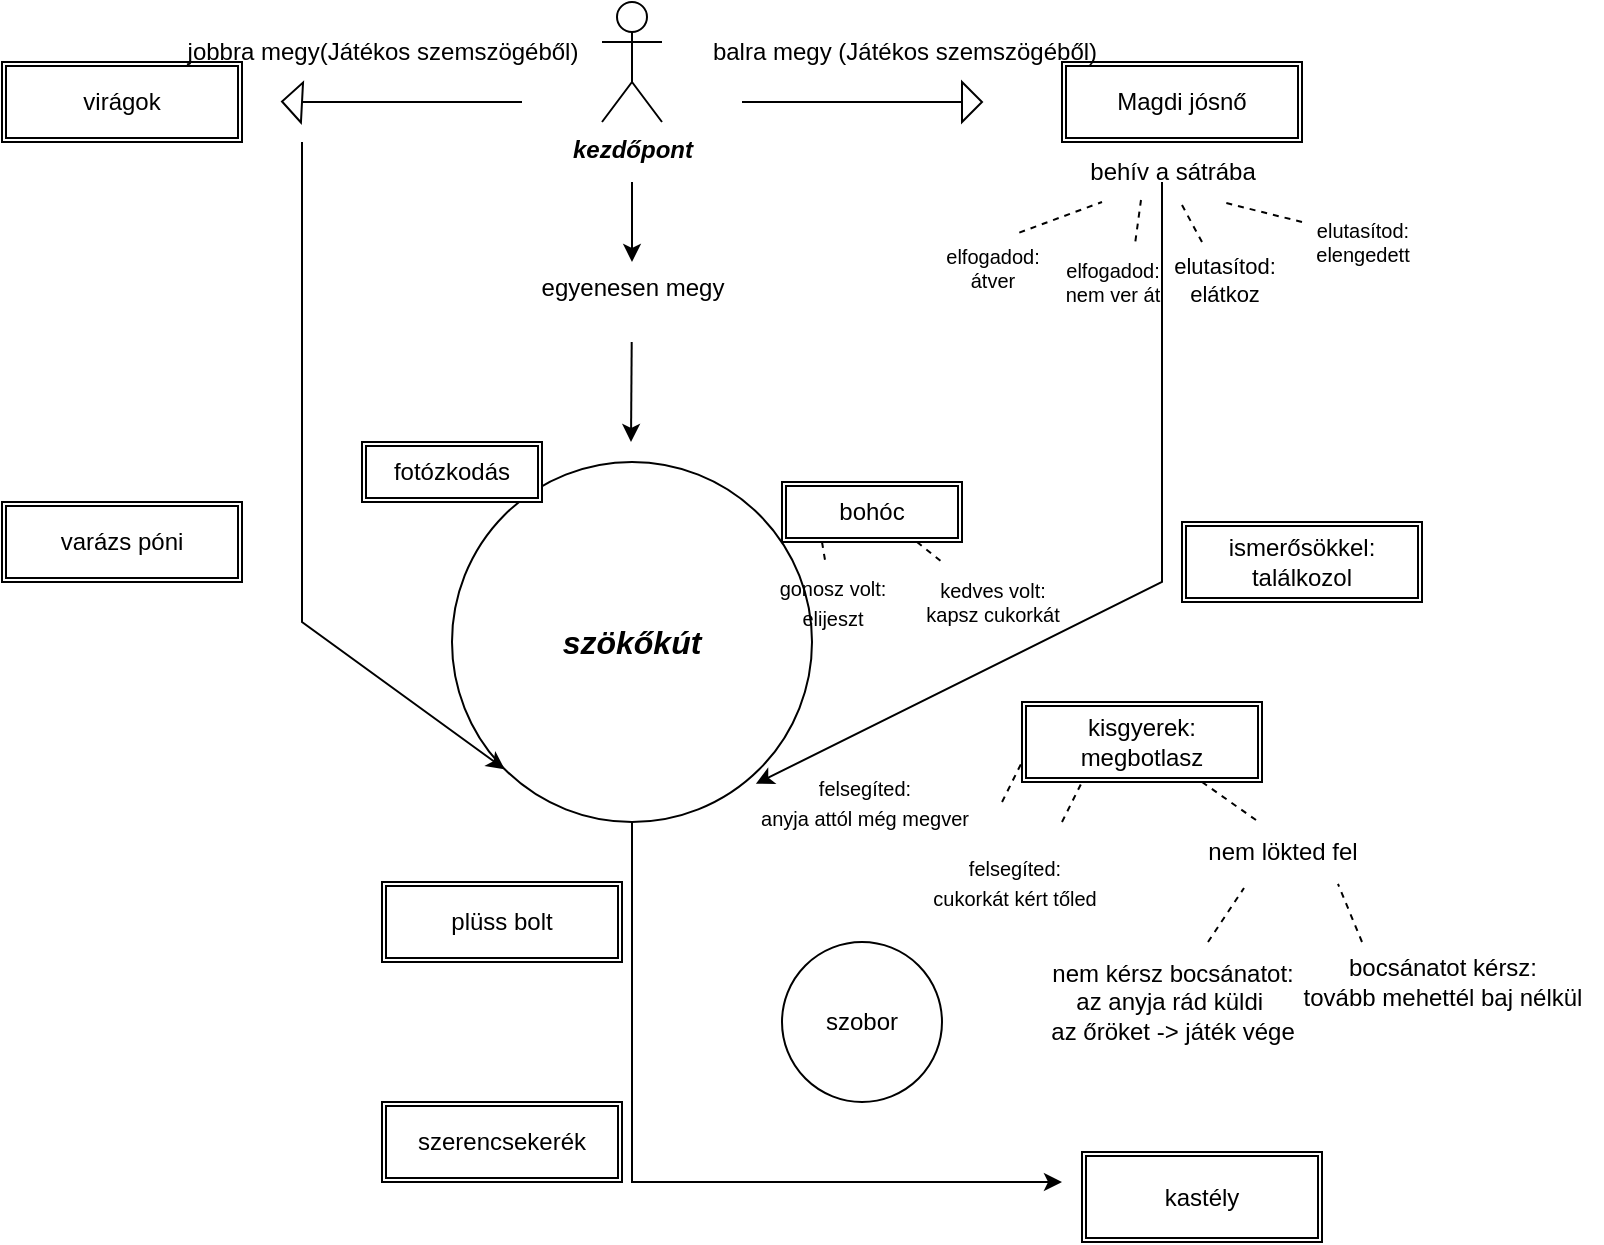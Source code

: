 <mxfile version="22.0.5" type="github">
  <diagram name="1 oldal" id="SZkVGr4VHI8cuYks12D8">
    <mxGraphModel dx="1434" dy="796" grid="1" gridSize="10" guides="1" tooltips="1" connect="1" arrows="1" fold="1" page="1" pageScale="1" pageWidth="827" pageHeight="1169" math="0" shadow="0">
      <root>
        <mxCell id="0" />
        <mxCell id="1" parent="0" />
        <mxCell id="VQEg4Eyufkacg4ii3oWg-2" value="&lt;div&gt;&lt;i&gt;&lt;b&gt;kezdőpont&lt;/b&gt;&lt;/i&gt;&lt;/div&gt;&lt;div&gt;&lt;i&gt;&lt;b&gt;&lt;br&gt;&lt;/b&gt;&lt;/i&gt;&lt;/div&gt;" style="shape=umlActor;verticalLabelPosition=bottom;verticalAlign=top;html=1;outlineConnect=0;" parent="1" vertex="1">
          <mxGeometry x="820" y="160" width="30" height="60" as="geometry" />
        </mxCell>
        <mxCell id="VQEg4Eyufkacg4ii3oWg-5" value="" style="endArrow=none;html=1;rounded=0;" parent="1" source="VQEg4Eyufkacg4ii3oWg-10" edge="1">
          <mxGeometry width="50" height="50" relative="1" as="geometry">
            <mxPoint x="890" y="210" as="sourcePoint" />
            <mxPoint x="1000" y="210" as="targetPoint" />
          </mxGeometry>
        </mxCell>
        <mxCell id="VQEg4Eyufkacg4ii3oWg-6" value="" style="endArrow=none;html=1;rounded=0;" parent="1" source="VQEg4Eyufkacg4ii3oWg-8" edge="1">
          <mxGeometry width="50" height="50" relative="1" as="geometry">
            <mxPoint x="670" y="210" as="sourcePoint" />
            <mxPoint x="780" y="210" as="targetPoint" />
          </mxGeometry>
        </mxCell>
        <mxCell id="VQEg4Eyufkacg4ii3oWg-9" value="" style="endArrow=none;html=1;rounded=0;" parent="1" target="VQEg4Eyufkacg4ii3oWg-8" edge="1">
          <mxGeometry width="50" height="50" relative="1" as="geometry">
            <mxPoint x="670" y="210" as="sourcePoint" />
            <mxPoint x="780" y="210" as="targetPoint" />
          </mxGeometry>
        </mxCell>
        <mxCell id="VQEg4Eyufkacg4ii3oWg-8" value="" style="triangle;whiteSpace=wrap;html=1;rotation=-177;" parent="1" vertex="1">
          <mxGeometry x="660" y="200" width="10" height="20" as="geometry" />
        </mxCell>
        <mxCell id="VQEg4Eyufkacg4ii3oWg-11" value="" style="endArrow=none;html=1;rounded=0;" parent="1" target="VQEg4Eyufkacg4ii3oWg-10" edge="1">
          <mxGeometry width="50" height="50" relative="1" as="geometry">
            <mxPoint x="890" y="210" as="sourcePoint" />
            <mxPoint x="1000" y="210" as="targetPoint" />
          </mxGeometry>
        </mxCell>
        <mxCell id="VQEg4Eyufkacg4ii3oWg-10" value="" style="triangle;whiteSpace=wrap;html=1;rotation=-180;direction=west;" parent="1" vertex="1">
          <mxGeometry x="1000" y="200" width="10" height="20" as="geometry" />
        </mxCell>
        <mxCell id="VQEg4Eyufkacg4ii3oWg-12" value="" style="endArrow=classic;html=1;rounded=0;" parent="1" source="VQEg4Eyufkacg4ii3oWg-38" edge="1">
          <mxGeometry width="50" height="50" relative="1" as="geometry">
            <mxPoint x="835" y="250" as="sourcePoint" />
            <mxPoint x="834.5" y="380" as="targetPoint" />
          </mxGeometry>
        </mxCell>
        <mxCell id="VQEg4Eyufkacg4ii3oWg-13" value="&lt;b&gt;&lt;i&gt;&lt;font style=&quot;font-size: 16px;&quot;&gt;szökőkút&lt;/font&gt;&lt;/i&gt;&lt;/b&gt;" style="ellipse;whiteSpace=wrap;html=1;aspect=fixed;" parent="1" vertex="1">
          <mxGeometry x="745" y="390" width="180" height="180" as="geometry" />
        </mxCell>
        <mxCell id="VQEg4Eyufkacg4ii3oWg-16" value="Magdi jósnő" style="shape=ext;double=1;rounded=0;whiteSpace=wrap;html=1;" parent="1" vertex="1">
          <mxGeometry x="1050" y="190" width="120" height="40" as="geometry" />
        </mxCell>
        <mxCell id="VQEg4Eyufkacg4ii3oWg-18" value="" style="endArrow=classic;html=1;rounded=0;fontSize=30;entryX=0;entryY=1;entryDx=0;entryDy=0;" parent="1" target="VQEg4Eyufkacg4ii3oWg-13" edge="1">
          <mxGeometry width="50" height="50" relative="1" as="geometry">
            <mxPoint x="670" y="230" as="sourcePoint" />
            <mxPoint x="660" y="450" as="targetPoint" />
            <Array as="points">
              <mxPoint x="670" y="470" />
            </Array>
          </mxGeometry>
        </mxCell>
        <mxCell id="VQEg4Eyufkacg4ii3oWg-20" value="" style="endArrow=classic;html=1;rounded=0;entryX=0.844;entryY=0.894;entryDx=0;entryDy=0;entryPerimeter=0;" parent="1" target="VQEg4Eyufkacg4ii3oWg-13" edge="1">
          <mxGeometry width="50" height="50" relative="1" as="geometry">
            <mxPoint x="1100" y="250" as="sourcePoint" />
            <mxPoint x="870" y="420" as="targetPoint" />
            <Array as="points">
              <mxPoint x="1100" y="450" />
            </Array>
          </mxGeometry>
        </mxCell>
        <mxCell id="VQEg4Eyufkacg4ii3oWg-22" value="" style="endArrow=classic;html=1;rounded=0;exitX=0.5;exitY=1;exitDx=0;exitDy=0;" parent="1" source="VQEg4Eyufkacg4ii3oWg-13" edge="1">
          <mxGeometry width="50" height="50" relative="1" as="geometry">
            <mxPoint x="820" y="470" as="sourcePoint" />
            <mxPoint x="1050" y="750" as="targetPoint" />
            <Array as="points">
              <mxPoint x="835" y="750" />
            </Array>
          </mxGeometry>
        </mxCell>
        <mxCell id="VQEg4Eyufkacg4ii3oWg-23" value="szerencsekerék" style="shape=ext;double=1;rounded=0;whiteSpace=wrap;html=1;" parent="1" vertex="1">
          <mxGeometry x="710" y="710" width="120" height="40" as="geometry" />
        </mxCell>
        <mxCell id="VQEg4Eyufkacg4ii3oWg-24" value="plüss bolt" style="shape=ext;double=1;rounded=0;whiteSpace=wrap;html=1;" parent="1" vertex="1">
          <mxGeometry x="710" y="600" width="120" height="40" as="geometry" />
        </mxCell>
        <mxCell id="VQEg4Eyufkacg4ii3oWg-25" value="virágok" style="shape=ext;double=1;rounded=0;whiteSpace=wrap;html=1;" parent="1" vertex="1">
          <mxGeometry x="520" y="190" width="120" height="40" as="geometry" />
        </mxCell>
        <mxCell id="VQEg4Eyufkacg4ii3oWg-27" value="kastély" style="shape=ext;double=1;rounded=0;whiteSpace=wrap;html=1;" parent="1" vertex="1">
          <mxGeometry x="1060" y="735" width="120" height="45" as="geometry" />
        </mxCell>
        <mxCell id="VQEg4Eyufkacg4ii3oWg-29" value="fotózkodás" style="shape=ext;double=1;rounded=0;whiteSpace=wrap;html=1;" parent="1" vertex="1">
          <mxGeometry x="700" y="380" width="90" height="30" as="geometry" />
        </mxCell>
        <mxCell id="VQEg4Eyufkacg4ii3oWg-30" value="bohóc" style="shape=ext;double=1;rounded=0;whiteSpace=wrap;html=1;" parent="1" vertex="1">
          <mxGeometry x="910" y="400" width="90" height="30" as="geometry" />
        </mxCell>
        <mxCell id="VQEg4Eyufkacg4ii3oWg-32" value="kisgyerek:&lt;br&gt;megbotlasz" style="shape=ext;double=1;rounded=0;whiteSpace=wrap;html=1;" parent="1" vertex="1">
          <mxGeometry x="1030" y="510" width="120" height="40" as="geometry" />
        </mxCell>
        <mxCell id="VQEg4Eyufkacg4ii3oWg-33" value="szobor" style="ellipse;whiteSpace=wrap;html=1;aspect=fixed;" parent="1" vertex="1">
          <mxGeometry x="910" y="630" width="80" height="80" as="geometry" />
        </mxCell>
        <mxCell id="VQEg4Eyufkacg4ii3oWg-34" value="varázs póni" style="shape=ext;double=1;rounded=0;whiteSpace=wrap;html=1;" parent="1" vertex="1">
          <mxGeometry x="520" y="410" width="120" height="40" as="geometry" />
        </mxCell>
        <mxCell id="VQEg4Eyufkacg4ii3oWg-35" value="balra megy (Játékos szemszögéből)" style="text;html=1;align=center;verticalAlign=middle;resizable=0;points=[];autosize=1;strokeColor=none;fillColor=none;" parent="1" vertex="1">
          <mxGeometry x="861" y="170" width="220" height="30" as="geometry" />
        </mxCell>
        <mxCell id="VQEg4Eyufkacg4ii3oWg-37" value="jobbra megy(Játékos szemszögéből)" style="text;html=1;align=center;verticalAlign=middle;resizable=0;points=[];autosize=1;strokeColor=none;fillColor=none;" parent="1" vertex="1">
          <mxGeometry x="595" y="170" width="230" height="30" as="geometry" />
        </mxCell>
        <mxCell id="VQEg4Eyufkacg4ii3oWg-39" value="" style="endArrow=classic;html=1;rounded=0;" parent="1" target="VQEg4Eyufkacg4ii3oWg-38" edge="1">
          <mxGeometry width="50" height="50" relative="1" as="geometry">
            <mxPoint x="835" y="250" as="sourcePoint" />
            <mxPoint x="834.5" y="380" as="targetPoint" />
          </mxGeometry>
        </mxCell>
        <mxCell id="VQEg4Eyufkacg4ii3oWg-38" value="&lt;div&gt;egyenesen megy&lt;/div&gt;&lt;div&gt;&lt;br&gt;&lt;/div&gt;" style="text;html=1;align=center;verticalAlign=middle;resizable=0;points=[];autosize=1;strokeColor=none;fillColor=none;" parent="1" vertex="1">
          <mxGeometry x="775" y="290" width="120" height="40" as="geometry" />
        </mxCell>
        <mxCell id="VQEg4Eyufkacg4ii3oWg-40" value="&lt;div&gt;behív a sátrába&lt;/div&gt;" style="text;html=1;align=center;verticalAlign=middle;resizable=0;points=[];autosize=1;strokeColor=none;fillColor=none;" parent="1" vertex="1">
          <mxGeometry x="1050" y="230" width="110" height="30" as="geometry" />
        </mxCell>
        <mxCell id="VQEg4Eyufkacg4ii3oWg-41" value="" style="endArrow=none;dashed=1;html=1;rounded=0;exitX=0.695;exitY=0.058;exitDx=0;exitDy=0;exitPerimeter=0;" parent="1" source="VQEg4Eyufkacg4ii3oWg-45" edge="1">
          <mxGeometry width="50" height="50" relative="1" as="geometry">
            <mxPoint x="1050" y="280" as="sourcePoint" />
            <mxPoint x="1070" y="260" as="targetPoint" />
          </mxGeometry>
        </mxCell>
        <mxCell id="VQEg4Eyufkacg4ii3oWg-42" value="" style="endArrow=none;dashed=1;html=1;rounded=0;entryX=0.658;entryY=1.033;entryDx=0;entryDy=0;entryPerimeter=0;" parent="1" edge="1">
          <mxGeometry width="50" height="50" relative="1" as="geometry">
            <mxPoint x="1170" y="270" as="sourcePoint" />
            <mxPoint x="1130" y="260" as="targetPoint" />
          </mxGeometry>
        </mxCell>
        <mxCell id="VQEg4Eyufkacg4ii3oWg-43" value="" style="endArrow=none;dashed=1;html=1;rounded=0;entryX=0.533;entryY=0.967;entryDx=0;entryDy=0;entryPerimeter=0;" parent="1" target="VQEg4Eyufkacg4ii3oWg-40" edge="1">
          <mxGeometry width="50" height="50" relative="1" as="geometry">
            <mxPoint x="1120" y="280" as="sourcePoint" />
            <mxPoint x="1140" y="270" as="targetPoint" />
          </mxGeometry>
        </mxCell>
        <mxCell id="VQEg4Eyufkacg4ii3oWg-48" value="&lt;div&gt;elutasítod:&lt;/div&gt;&lt;div&gt;elátkoz&lt;br&gt;&lt;/div&gt;" style="edgeLabel;html=1;align=center;verticalAlign=middle;resizable=0;points=[];" parent="VQEg4Eyufkacg4ii3oWg-43" vertex="1" connectable="0">
          <mxGeometry x="0.718" y="-1" relative="1" as="geometry">
            <mxPoint x="20" y="37" as="offset" />
          </mxGeometry>
        </mxCell>
        <mxCell id="VQEg4Eyufkacg4ii3oWg-44" value="" style="endArrow=none;dashed=1;html=1;rounded=0;entryX=0.533;entryY=0.967;entryDx=0;entryDy=0;entryPerimeter=0;exitX=0.667;exitY=-0.008;exitDx=0;exitDy=0;exitPerimeter=0;" parent="1" source="VQEg4Eyufkacg4ii3oWg-46" edge="1">
          <mxGeometry width="50" height="50" relative="1" as="geometry">
            <mxPoint x="1090.5" y="290" as="sourcePoint" />
            <mxPoint x="1089.5" y="259" as="targetPoint" />
          </mxGeometry>
        </mxCell>
        <mxCell id="VQEg4Eyufkacg4ii3oWg-45" value="&lt;div style=&quot;font-size: 10px;&quot;&gt;elfogadod:&lt;/div&gt;&lt;div style=&quot;font-size: 10px;&quot;&gt;átver&lt;br style=&quot;font-size: 10px;&quot;&gt;&lt;/div&gt;" style="text;html=1;align=center;verticalAlign=middle;resizable=0;points=[];autosize=1;strokeColor=none;fillColor=none;fontSize=10;" parent="1" vertex="1">
          <mxGeometry x="980" y="273" width="70" height="40" as="geometry" />
        </mxCell>
        <mxCell id="VQEg4Eyufkacg4ii3oWg-46" value="&lt;div style=&quot;font-size: 10px;&quot;&gt;elfogadod:&lt;/div&gt;&lt;div style=&quot;font-size: 10px;&quot;&gt;nem ver át&lt;br style=&quot;font-size: 10px;&quot;&gt;&lt;/div&gt;" style="text;html=1;align=center;verticalAlign=middle;resizable=0;points=[];autosize=1;strokeColor=none;fillColor=none;fontSize=10;" parent="1" vertex="1">
          <mxGeometry x="1040" y="280" width="70" height="40" as="geometry" />
        </mxCell>
        <mxCell id="VQEg4Eyufkacg4ii3oWg-49" value="&lt;div style=&quot;font-size: 10px;&quot;&gt;elutasítod:&lt;/div&gt;&lt;div style=&quot;font-size: 10px;&quot;&gt;elengedett&lt;/div&gt;" style="text;html=1;align=center;verticalAlign=middle;resizable=0;points=[];autosize=1;strokeColor=none;fillColor=none;fontSize=10;" parent="1" vertex="1">
          <mxGeometry x="1165" y="260" width="70" height="40" as="geometry" />
        </mxCell>
        <mxCell id="RfejrbbT5hm9Z-tXLrb4-1" value="&lt;font style=&quot;font-size: 10px;&quot;&gt;gonosz volt:&lt;br&gt;elijeszt&lt;/font&gt;" style="text;html=1;align=center;verticalAlign=middle;resizable=0;points=[];autosize=1;strokeColor=none;fillColor=none;" parent="1" vertex="1">
          <mxGeometry x="895" y="440" width="80" height="40" as="geometry" />
        </mxCell>
        <mxCell id="RfejrbbT5hm9Z-tXLrb4-3" value="kedves volt:&lt;br style=&quot;font-size: 10px;&quot;&gt;kapsz cukorkát" style="text;html=1;align=center;verticalAlign=middle;resizable=0;points=[];autosize=1;strokeColor=none;fillColor=none;fontSize=10;" parent="1" vertex="1">
          <mxGeometry x="970" y="440" width="90" height="40" as="geometry" />
        </mxCell>
        <mxCell id="RfejrbbT5hm9Z-tXLrb4-7" value="" style="endArrow=none;dashed=1;html=1;rounded=0;" parent="1" target="RfejrbbT5hm9Z-tXLrb4-1" edge="1">
          <mxGeometry width="50" height="50" relative="1" as="geometry">
            <mxPoint x="930" y="430" as="sourcePoint" />
            <mxPoint x="980" y="380" as="targetPoint" />
          </mxGeometry>
        </mxCell>
        <mxCell id="RfejrbbT5hm9Z-tXLrb4-8" value="" style="endArrow=none;dashed=1;html=1;rounded=0;exitX=0.75;exitY=1;exitDx=0;exitDy=0;" parent="1" source="VQEg4Eyufkacg4ii3oWg-30" target="RfejrbbT5hm9Z-tXLrb4-3" edge="1">
          <mxGeometry width="50" height="50" relative="1" as="geometry">
            <mxPoint x="940" y="440" as="sourcePoint" />
            <mxPoint x="942" y="450" as="targetPoint" />
            <Array as="points">
              <mxPoint x="990" y="440" />
            </Array>
          </mxGeometry>
        </mxCell>
        <mxCell id="RfejrbbT5hm9Z-tXLrb4-10" value="" style="endArrow=none;dashed=1;html=1;rounded=0;" parent="1" edge="1">
          <mxGeometry width="50" height="50" relative="1" as="geometry">
            <mxPoint x="1050" y="570" as="sourcePoint" />
            <mxPoint x="1060" y="550" as="targetPoint" />
          </mxGeometry>
        </mxCell>
        <mxCell id="RfejrbbT5hm9Z-tXLrb4-12" value="&lt;font style=&quot;font-size: 10px;&quot;&gt;felsegíted:&lt;br&gt;cukorkát kért tőled&lt;/font&gt;" style="text;html=1;align=center;verticalAlign=middle;resizable=0;points=[];autosize=1;strokeColor=none;fillColor=none;" parent="1" vertex="1">
          <mxGeometry x="971" y="580" width="110" height="40" as="geometry" />
        </mxCell>
        <mxCell id="RfejrbbT5hm9Z-tXLrb4-13" value="ismerősökkel:&lt;br&gt;találkozol" style="shape=ext;double=1;rounded=0;whiteSpace=wrap;html=1;" parent="1" vertex="1">
          <mxGeometry x="1110" y="420" width="120" height="40" as="geometry" />
        </mxCell>
        <mxCell id="ZeIe9nPfyKFeGoANkGUT-1" value="&lt;font style=&quot;font-size: 10px;&quot;&gt;felsegíted:&lt;br&gt;anyja attól még megver&lt;/font&gt;" style="text;html=1;align=center;verticalAlign=middle;resizable=0;points=[];autosize=1;strokeColor=none;fillColor=none;" vertex="1" parent="1">
          <mxGeometry x="886" y="540" width="130" height="40" as="geometry" />
        </mxCell>
        <mxCell id="ZeIe9nPfyKFeGoANkGUT-3" value="nem lökted fel" style="text;html=1;align=center;verticalAlign=middle;resizable=0;points=[];autosize=1;strokeColor=none;fillColor=none;" vertex="1" parent="1">
          <mxGeometry x="1110" y="570" width="100" height="30" as="geometry" />
        </mxCell>
        <mxCell id="ZeIe9nPfyKFeGoANkGUT-4" value="" style="endArrow=none;dashed=1;html=1;rounded=0;exitX=0.37;exitY=-0.033;exitDx=0;exitDy=0;exitPerimeter=0;entryX=0.75;entryY=1;entryDx=0;entryDy=0;" edge="1" parent="1" source="ZeIe9nPfyKFeGoANkGUT-3" target="VQEg4Eyufkacg4ii3oWg-32">
          <mxGeometry width="50" height="50" relative="1" as="geometry">
            <mxPoint x="1060" y="580" as="sourcePoint" />
            <mxPoint x="1070" y="560" as="targetPoint" />
          </mxGeometry>
        </mxCell>
        <mxCell id="ZeIe9nPfyKFeGoANkGUT-5" value="" style="endArrow=none;dashed=1;html=1;rounded=0;exitX=1.031;exitY=0.5;exitDx=0;exitDy=0;exitPerimeter=0;entryX=0;entryY=0.75;entryDx=0;entryDy=0;" edge="1" parent="1" source="ZeIe9nPfyKFeGoANkGUT-1" target="VQEg4Eyufkacg4ii3oWg-32">
          <mxGeometry width="50" height="50" relative="1" as="geometry">
            <mxPoint x="1157" y="579" as="sourcePoint" />
            <mxPoint x="1130" y="560" as="targetPoint" />
          </mxGeometry>
        </mxCell>
        <mxCell id="ZeIe9nPfyKFeGoANkGUT-6" value="" style="endArrow=none;dashed=1;html=1;rounded=0;entryX=0.78;entryY=1.033;entryDx=0;entryDy=0;entryPerimeter=0;" edge="1" parent="1" target="ZeIe9nPfyKFeGoANkGUT-3">
          <mxGeometry width="50" height="50" relative="1" as="geometry">
            <mxPoint x="1200" y="630" as="sourcePoint" />
            <mxPoint x="1130" y="560" as="targetPoint" />
          </mxGeometry>
        </mxCell>
        <mxCell id="ZeIe9nPfyKFeGoANkGUT-7" value="bocsánatot kérsz:&lt;br&gt;tovább mehettél baj nélkül" style="text;html=1;align=center;verticalAlign=middle;resizable=0;points=[];autosize=1;strokeColor=none;fillColor=none;" vertex="1" parent="1">
          <mxGeometry x="1160" y="630" width="160" height="40" as="geometry" />
        </mxCell>
        <mxCell id="ZeIe9nPfyKFeGoANkGUT-9" value="nem kérsz bocsánatot:&lt;br&gt;az anyja rád küldi&amp;nbsp;&lt;br&gt;az őröket -&amp;gt; játék vége" style="text;html=1;align=center;verticalAlign=middle;resizable=0;points=[];autosize=1;strokeColor=none;fillColor=none;" vertex="1" parent="1">
          <mxGeometry x="1030" y="630" width="150" height="60" as="geometry" />
        </mxCell>
        <mxCell id="ZeIe9nPfyKFeGoANkGUT-10" value="" style="endArrow=none;dashed=1;html=1;rounded=0;entryX=0.31;entryY=1.1;entryDx=0;entryDy=0;entryPerimeter=0;exitX=0.62;exitY=0;exitDx=0;exitDy=0;exitPerimeter=0;" edge="1" parent="1" source="ZeIe9nPfyKFeGoANkGUT-9" target="ZeIe9nPfyKFeGoANkGUT-3">
          <mxGeometry width="50" height="50" relative="1" as="geometry">
            <mxPoint x="1210" y="640" as="sourcePoint" />
            <mxPoint x="1198" y="611" as="targetPoint" />
          </mxGeometry>
        </mxCell>
      </root>
    </mxGraphModel>
  </diagram>
</mxfile>
